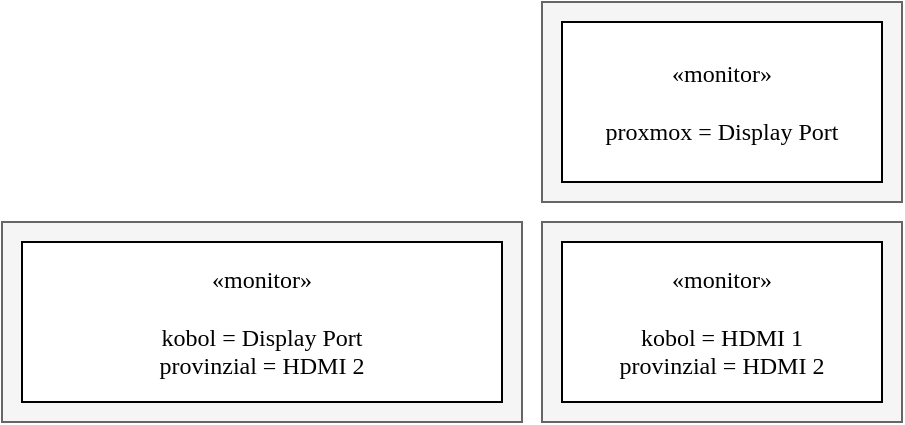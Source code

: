 <mxfile version="17.5.0" type="device"><diagram id="U13Xn0DKmS2si8OGYHv4" name="Page-1"><mxGraphModel dx="2403" dy="959" grid="1" gridSize="10" guides="1" tooltips="1" connect="1" arrows="1" fold="1" page="1" pageScale="1" pageWidth="1100" pageHeight="850" math="0" shadow="0"><root><mxCell id="0"/><mxCell id="1" parent="0"/><mxCell id="48AJ-cSqCmT0kr3XBb1h-41" value="" style="rounded=0;whiteSpace=wrap;html=1;fontFamily=ubuntu;fontSource=https%3A%2F%2Ffonts.googleapis.com%2Fcss%3Ffamily%3Dubuntu;fontColor=#333333;fillColor=#f5f5f5;strokeColor=#666666;" vertex="1" parent="1"><mxGeometry x="310" y="150" width="180" height="100" as="geometry"/></mxCell><mxCell id="48AJ-cSqCmT0kr3XBb1h-40" value="&lt;div&gt;«monitor»&lt;/div&gt;&lt;div&gt;&lt;br&gt;&lt;/div&gt;&lt;div&gt;kobol = HDMI 1&lt;/div&gt;&lt;div&gt;provinzial = HDMI 2&lt;br&gt;&lt;/div&gt;" style="rounded=0;whiteSpace=wrap;html=1;fontFamily=ubuntu;fontSource=https%3A%2F%2Ffonts.googleapis.com%2Fcss%3Ffamily%3Dubuntu;fontColor=none;" vertex="1" parent="1"><mxGeometry x="320" y="160" width="160" height="80" as="geometry"/></mxCell><mxCell id="48AJ-cSqCmT0kr3XBb1h-43" value="" style="rounded=0;whiteSpace=wrap;html=1;fontFamily=ubuntu;fontSource=https%3A%2F%2Ffonts.googleapis.com%2Fcss%3Ffamily%3Dubuntu;fontColor=#333333;fillColor=#f5f5f5;strokeColor=#666666;" vertex="1" parent="1"><mxGeometry x="310" y="40" width="180" height="100" as="geometry"/></mxCell><mxCell id="48AJ-cSqCmT0kr3XBb1h-44" value="&lt;div&gt;«monitor»&lt;/div&gt;&lt;div&gt;&lt;br&gt;&lt;/div&gt;proxmox = Display Port" style="rounded=0;whiteSpace=wrap;html=1;fontFamily=ubuntu;fontSource=https%3A%2F%2Ffonts.googleapis.com%2Fcss%3Ffamily%3Dubuntu;fontColor=none;" vertex="1" parent="1"><mxGeometry x="320" y="50" width="160" height="80" as="geometry"/></mxCell><mxCell id="48AJ-cSqCmT0kr3XBb1h-45" value="" style="rounded=0;whiteSpace=wrap;html=1;fontFamily=ubuntu;fontSource=https%3A%2F%2Ffonts.googleapis.com%2Fcss%3Ffamily%3Dubuntu;fontColor=#333333;fillColor=#f5f5f5;strokeColor=#666666;" vertex="1" parent="1"><mxGeometry x="40" y="150" width="260" height="100" as="geometry"/></mxCell><mxCell id="48AJ-cSqCmT0kr3XBb1h-46" value="&lt;div&gt;«monitor»&lt;/div&gt;&lt;div&gt;&lt;br&gt;&lt;/div&gt;&lt;div&gt;kobol = Display Port&lt;br&gt;&lt;/div&gt;&lt;div&gt;provinzial = HDMI 2&lt;br&gt;&lt;/div&gt;" style="rounded=0;whiteSpace=wrap;html=1;fontFamily=ubuntu;fontSource=https%3A%2F%2Ffonts.googleapis.com%2Fcss%3Ffamily%3Dubuntu;fontColor=none;" vertex="1" parent="1"><mxGeometry x="50" y="160" width="240" height="80" as="geometry"/></mxCell></root></mxGraphModel></diagram></mxfile>